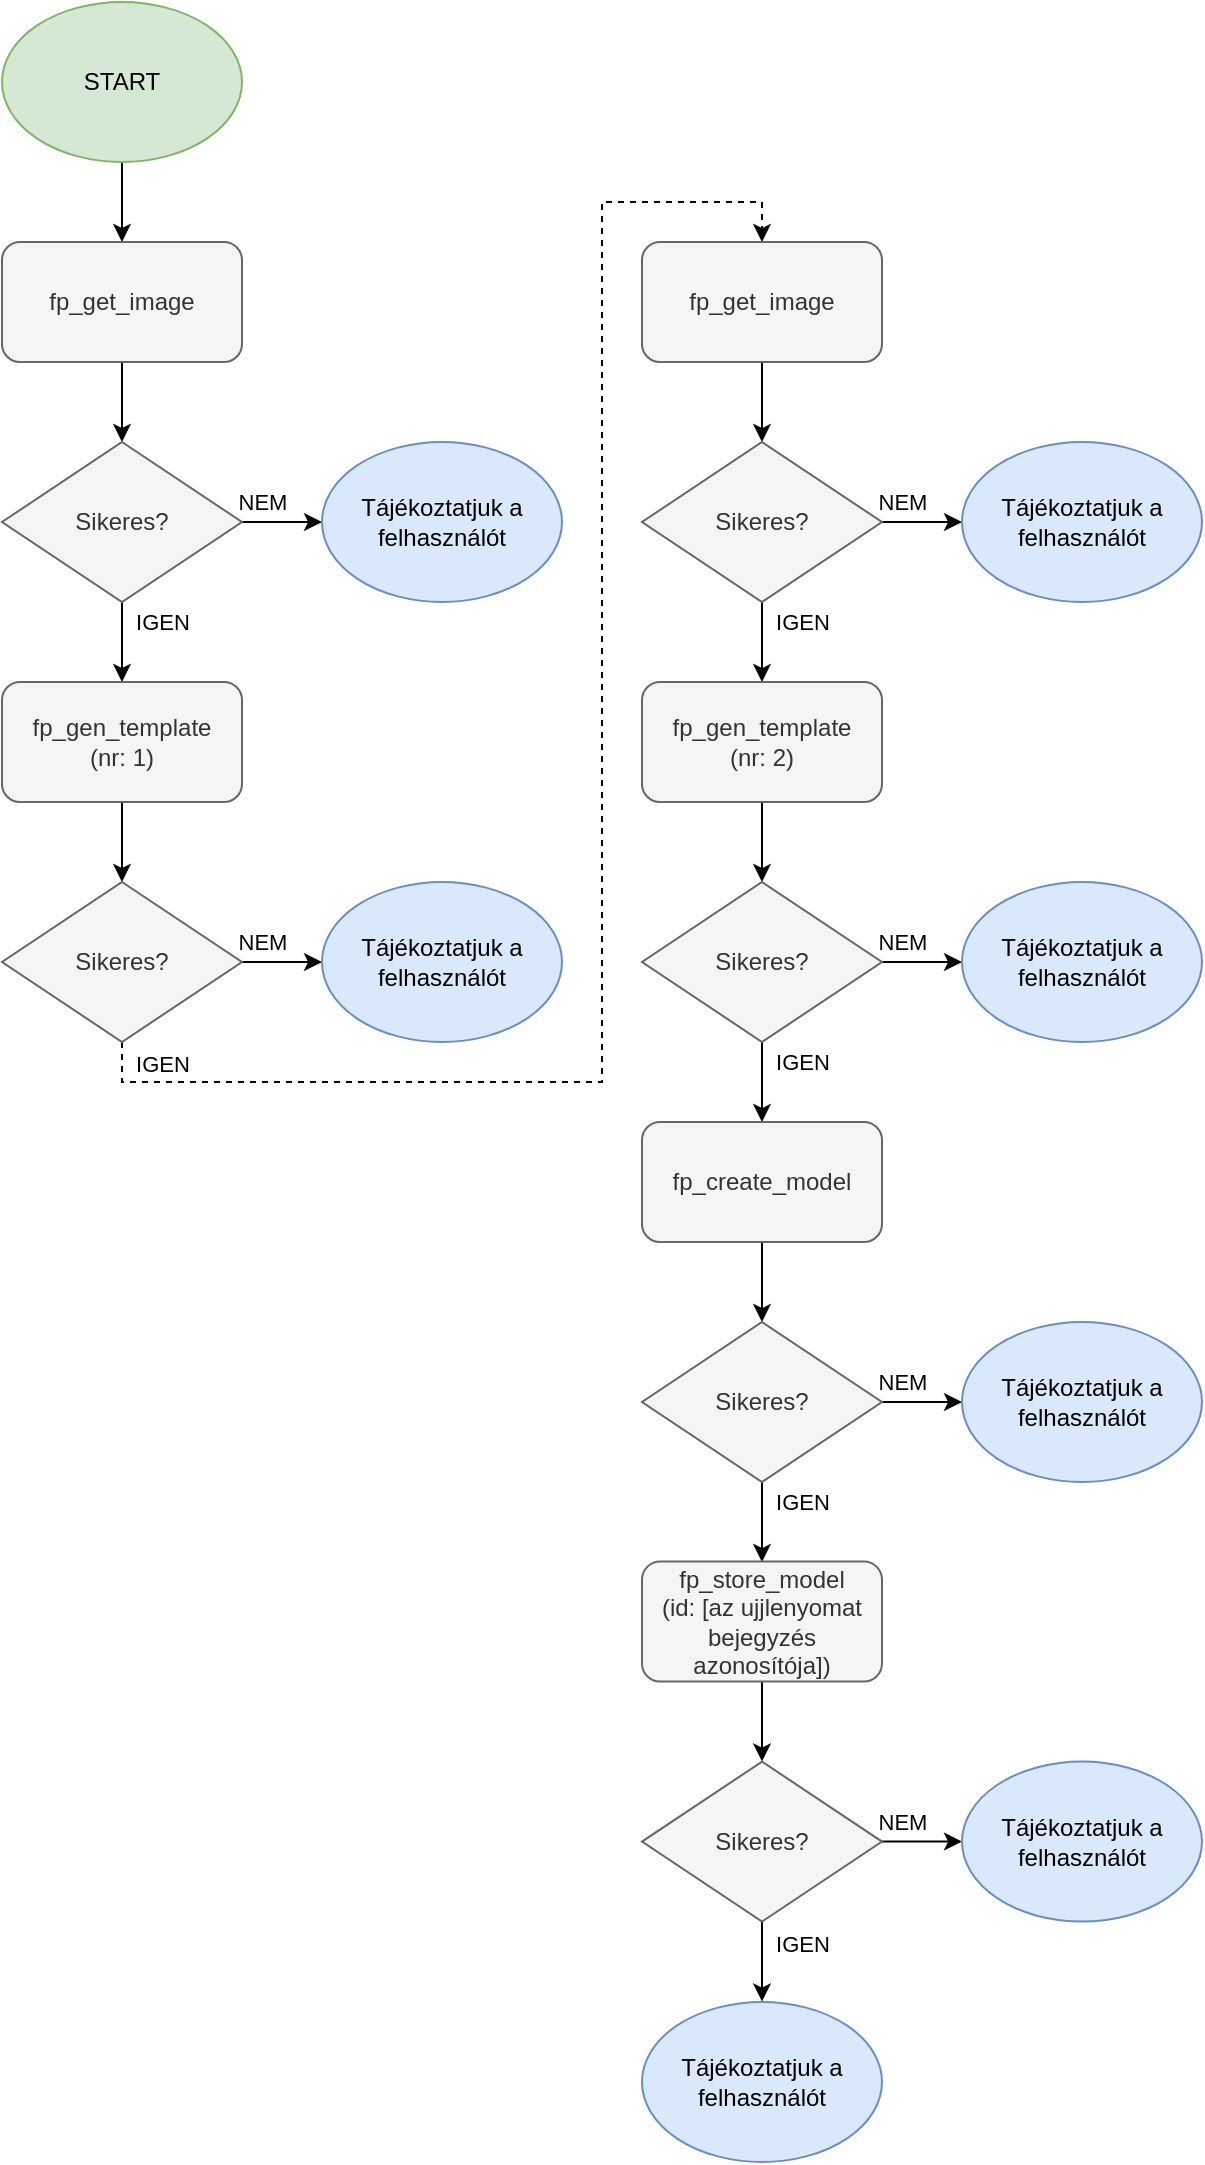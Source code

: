 <mxfile version="21.6.8" type="device">
  <diagram name="Page-1" id="evBm2OVuuemNM05SvKdR">
    <mxGraphModel dx="1418" dy="828" grid="1" gridSize="10" guides="1" tooltips="1" connect="1" arrows="1" fold="1" page="1" pageScale="1" pageWidth="827" pageHeight="1169" math="0" shadow="0">
      <root>
        <mxCell id="0" />
        <mxCell id="1" parent="0" />
        <mxCell id="pmROQtzwA_wPzSzfJlvw-3" style="edgeStyle=orthogonalEdgeStyle;rounded=0;orthogonalLoop=1;jettySize=auto;html=1;exitX=0.5;exitY=1;exitDx=0;exitDy=0;" parent="1" source="pmROQtzwA_wPzSzfJlvw-1" target="pmROQtzwA_wPzSzfJlvw-2" edge="1">
          <mxGeometry relative="1" as="geometry" />
        </mxCell>
        <mxCell id="pmROQtzwA_wPzSzfJlvw-1" value="START" style="ellipse;whiteSpace=wrap;html=1;fillColor=#d5e8d4;strokeColor=#82b366;" parent="1" vertex="1">
          <mxGeometry x="40" y="40" width="120" height="80" as="geometry" />
        </mxCell>
        <mxCell id="pmROQtzwA_wPzSzfJlvw-5" style="edgeStyle=orthogonalEdgeStyle;rounded=0;orthogonalLoop=1;jettySize=auto;html=1;exitX=0.5;exitY=1;exitDx=0;exitDy=0;entryX=0.5;entryY=0;entryDx=0;entryDy=0;" parent="1" source="pmROQtzwA_wPzSzfJlvw-2" target="pmROQtzwA_wPzSzfJlvw-4" edge="1">
          <mxGeometry relative="1" as="geometry" />
        </mxCell>
        <mxCell id="pmROQtzwA_wPzSzfJlvw-2" value="fp_get_image" style="rounded=1;whiteSpace=wrap;html=1;fillColor=#f5f5f5;fontColor=#333333;strokeColor=#666666;" parent="1" vertex="1">
          <mxGeometry x="40" y="160" width="120" height="60" as="geometry" />
        </mxCell>
        <mxCell id="pmROQtzwA_wPzSzfJlvw-7" style="edgeStyle=orthogonalEdgeStyle;rounded=0;orthogonalLoop=1;jettySize=auto;html=1;exitX=1;exitY=0.5;exitDx=0;exitDy=0;" parent="1" source="pmROQtzwA_wPzSzfJlvw-4" target="pmROQtzwA_wPzSzfJlvw-6" edge="1">
          <mxGeometry relative="1" as="geometry" />
        </mxCell>
        <mxCell id="pmROQtzwA_wPzSzfJlvw-9" value="NEM&lt;br&gt;" style="edgeLabel;html=1;align=center;verticalAlign=middle;resizable=0;points=[];" parent="pmROQtzwA_wPzSzfJlvw-7" vertex="1" connectable="0">
          <mxGeometry x="0.2" y="-1" relative="1" as="geometry">
            <mxPoint x="-14" y="-11" as="offset" />
          </mxGeometry>
        </mxCell>
        <mxCell id="pmROQtzwA_wPzSzfJlvw-11" style="edgeStyle=orthogonalEdgeStyle;rounded=0;orthogonalLoop=1;jettySize=auto;html=1;exitX=0.5;exitY=1;exitDx=0;exitDy=0;entryX=0.5;entryY=0;entryDx=0;entryDy=0;" parent="1" source="pmROQtzwA_wPzSzfJlvw-4" target="pmROQtzwA_wPzSzfJlvw-10" edge="1">
          <mxGeometry relative="1" as="geometry" />
        </mxCell>
        <mxCell id="pmROQtzwA_wPzSzfJlvw-12" value="IGEN" style="edgeLabel;html=1;align=center;verticalAlign=middle;resizable=0;points=[];" parent="pmROQtzwA_wPzSzfJlvw-11" vertex="1" connectable="0">
          <mxGeometry x="-0.076" y="-1" relative="1" as="geometry">
            <mxPoint x="21" y="-9" as="offset" />
          </mxGeometry>
        </mxCell>
        <mxCell id="pmROQtzwA_wPzSzfJlvw-4" value="Sikeres?" style="rhombus;whiteSpace=wrap;html=1;fillColor=#f5f5f5;fontColor=#333333;strokeColor=#666666;" parent="1" vertex="1">
          <mxGeometry x="40" y="260" width="120" height="80" as="geometry" />
        </mxCell>
        <mxCell id="pmROQtzwA_wPzSzfJlvw-6" value="Tájékoztatjuk a felhasználót" style="ellipse;whiteSpace=wrap;html=1;fillColor=#dae8fc;strokeColor=#6c8ebf;" parent="1" vertex="1">
          <mxGeometry x="200" y="260" width="120" height="80" as="geometry" />
        </mxCell>
        <mxCell id="pmROQtzwA_wPzSzfJlvw-20" style="edgeStyle=orthogonalEdgeStyle;rounded=0;orthogonalLoop=1;jettySize=auto;html=1;exitX=0.5;exitY=1;exitDx=0;exitDy=0;entryX=0.5;entryY=0;entryDx=0;entryDy=0;" parent="1" source="pmROQtzwA_wPzSzfJlvw-10" target="pmROQtzwA_wPzSzfJlvw-17" edge="1">
          <mxGeometry relative="1" as="geometry" />
        </mxCell>
        <mxCell id="pmROQtzwA_wPzSzfJlvw-10" value="fp_gen_template&lt;br&gt;(nr: 1)" style="rounded=1;whiteSpace=wrap;html=1;fillColor=#f5f5f5;strokeColor=#666666;fontColor=#333333;" parent="1" vertex="1">
          <mxGeometry x="40" y="380" width="120" height="60" as="geometry" />
        </mxCell>
        <mxCell id="pmROQtzwA_wPzSzfJlvw-13" style="edgeStyle=orthogonalEdgeStyle;rounded=0;orthogonalLoop=1;jettySize=auto;html=1;exitX=1;exitY=0.5;exitDx=0;exitDy=0;" parent="1" source="pmROQtzwA_wPzSzfJlvw-17" target="pmROQtzwA_wPzSzfJlvw-18" edge="1">
          <mxGeometry relative="1" as="geometry" />
        </mxCell>
        <mxCell id="pmROQtzwA_wPzSzfJlvw-14" value="NEM&lt;br&gt;" style="edgeLabel;html=1;align=center;verticalAlign=middle;resizable=0;points=[];" parent="pmROQtzwA_wPzSzfJlvw-13" vertex="1" connectable="0">
          <mxGeometry x="0.2" y="-1" relative="1" as="geometry">
            <mxPoint x="-14" y="-11" as="offset" />
          </mxGeometry>
        </mxCell>
        <mxCell id="pmROQtzwA_wPzSzfJlvw-56" style="edgeStyle=orthogonalEdgeStyle;rounded=0;orthogonalLoop=1;jettySize=auto;html=1;exitX=0.5;exitY=1;exitDx=0;exitDy=0;entryX=0.5;entryY=0;entryDx=0;entryDy=0;dashed=1;" parent="1" source="pmROQtzwA_wPzSzfJlvw-17" target="pmROQtzwA_wPzSzfJlvw-43" edge="1">
          <mxGeometry relative="1" as="geometry">
            <Array as="points">
              <mxPoint x="100" y="580" />
              <mxPoint x="340" y="580" />
              <mxPoint x="340" y="140" />
              <mxPoint x="420" y="140" />
            </Array>
          </mxGeometry>
        </mxCell>
        <mxCell id="pmROQtzwA_wPzSzfJlvw-59" value="IGEN" style="edgeLabel;html=1;align=center;verticalAlign=middle;resizable=0;points=[];" parent="pmROQtzwA_wPzSzfJlvw-56" vertex="1" connectable="0">
          <mxGeometry x="-0.973" relative="1" as="geometry">
            <mxPoint x="20" as="offset" />
          </mxGeometry>
        </mxCell>
        <mxCell id="pmROQtzwA_wPzSzfJlvw-17" value="Sikeres?" style="rhombus;whiteSpace=wrap;html=1;fillColor=#f5f5f5;fontColor=#333333;strokeColor=#666666;" parent="1" vertex="1">
          <mxGeometry x="40" y="480" width="120" height="80" as="geometry" />
        </mxCell>
        <mxCell id="pmROQtzwA_wPzSzfJlvw-18" value="Tájékoztatjuk a felhasználót" style="ellipse;whiteSpace=wrap;html=1;fillColor=#dae8fc;strokeColor=#6c8ebf;" parent="1" vertex="1">
          <mxGeometry x="200" y="480" width="120" height="80" as="geometry" />
        </mxCell>
        <mxCell id="pmROQtzwA_wPzSzfJlvw-42" style="edgeStyle=orthogonalEdgeStyle;rounded=0;orthogonalLoop=1;jettySize=auto;html=1;exitX=0.5;exitY=1;exitDx=0;exitDy=0;entryX=0.5;entryY=0;entryDx=0;entryDy=0;" parent="1" source="pmROQtzwA_wPzSzfJlvw-43" target="pmROQtzwA_wPzSzfJlvw-48" edge="1">
          <mxGeometry relative="1" as="geometry" />
        </mxCell>
        <mxCell id="pmROQtzwA_wPzSzfJlvw-43" value="fp_get_image" style="rounded=1;whiteSpace=wrap;html=1;fillColor=#f5f5f5;strokeColor=#666666;fontColor=#333333;" parent="1" vertex="1">
          <mxGeometry x="360" y="160" width="120" height="60" as="geometry" />
        </mxCell>
        <mxCell id="pmROQtzwA_wPzSzfJlvw-44" style="edgeStyle=orthogonalEdgeStyle;rounded=0;orthogonalLoop=1;jettySize=auto;html=1;exitX=1;exitY=0.5;exitDx=0;exitDy=0;" parent="1" source="pmROQtzwA_wPzSzfJlvw-48" target="pmROQtzwA_wPzSzfJlvw-49" edge="1">
          <mxGeometry relative="1" as="geometry" />
        </mxCell>
        <mxCell id="pmROQtzwA_wPzSzfJlvw-45" value="NEM&lt;br&gt;" style="edgeLabel;html=1;align=center;verticalAlign=middle;resizable=0;points=[];" parent="pmROQtzwA_wPzSzfJlvw-44" vertex="1" connectable="0">
          <mxGeometry x="0.2" y="-1" relative="1" as="geometry">
            <mxPoint x="-14" y="-11" as="offset" />
          </mxGeometry>
        </mxCell>
        <mxCell id="pmROQtzwA_wPzSzfJlvw-46" style="edgeStyle=orthogonalEdgeStyle;rounded=0;orthogonalLoop=1;jettySize=auto;html=1;exitX=0.5;exitY=1;exitDx=0;exitDy=0;entryX=0.5;entryY=0;entryDx=0;entryDy=0;" parent="1" source="pmROQtzwA_wPzSzfJlvw-48" target="pmROQtzwA_wPzSzfJlvw-51" edge="1">
          <mxGeometry relative="1" as="geometry" />
        </mxCell>
        <mxCell id="pmROQtzwA_wPzSzfJlvw-47" value="IGEN" style="edgeLabel;html=1;align=center;verticalAlign=middle;resizable=0;points=[];" parent="pmROQtzwA_wPzSzfJlvw-46" vertex="1" connectable="0">
          <mxGeometry x="-0.076" y="-1" relative="1" as="geometry">
            <mxPoint x="21" y="-9" as="offset" />
          </mxGeometry>
        </mxCell>
        <mxCell id="pmROQtzwA_wPzSzfJlvw-48" value="Sikeres?" style="rhombus;whiteSpace=wrap;html=1;fillColor=#f5f5f5;fontColor=#333333;strokeColor=#666666;" parent="1" vertex="1">
          <mxGeometry x="360" y="260" width="120" height="80" as="geometry" />
        </mxCell>
        <mxCell id="pmROQtzwA_wPzSzfJlvw-49" value="Tájékoztatjuk a felhasználót" style="ellipse;whiteSpace=wrap;html=1;fillColor=#dae8fc;strokeColor=#6c8ebf;" parent="1" vertex="1">
          <mxGeometry x="520" y="260" width="120" height="80" as="geometry" />
        </mxCell>
        <mxCell id="pmROQtzwA_wPzSzfJlvw-50" style="edgeStyle=orthogonalEdgeStyle;rounded=0;orthogonalLoop=1;jettySize=auto;html=1;exitX=0.5;exitY=1;exitDx=0;exitDy=0;entryX=0.5;entryY=0;entryDx=0;entryDy=0;" parent="1" source="pmROQtzwA_wPzSzfJlvw-51" target="pmROQtzwA_wPzSzfJlvw-54" edge="1">
          <mxGeometry relative="1" as="geometry" />
        </mxCell>
        <mxCell id="pmROQtzwA_wPzSzfJlvw-51" value="fp_gen_template&lt;br&gt;(nr: 2)" style="rounded=1;whiteSpace=wrap;html=1;fillColor=#f5f5f5;fontColor=#333333;strokeColor=#666666;" parent="1" vertex="1">
          <mxGeometry x="360" y="380" width="120" height="60" as="geometry" />
        </mxCell>
        <mxCell id="pmROQtzwA_wPzSzfJlvw-52" style="edgeStyle=orthogonalEdgeStyle;rounded=0;orthogonalLoop=1;jettySize=auto;html=1;exitX=1;exitY=0.5;exitDx=0;exitDy=0;" parent="1" source="pmROQtzwA_wPzSzfJlvw-54" target="pmROQtzwA_wPzSzfJlvw-55" edge="1">
          <mxGeometry relative="1" as="geometry" />
        </mxCell>
        <mxCell id="pmROQtzwA_wPzSzfJlvw-53" value="NEM&lt;br&gt;" style="edgeLabel;html=1;align=center;verticalAlign=middle;resizable=0;points=[];" parent="pmROQtzwA_wPzSzfJlvw-52" vertex="1" connectable="0">
          <mxGeometry x="0.2" y="-1" relative="1" as="geometry">
            <mxPoint x="-14" y="-11" as="offset" />
          </mxGeometry>
        </mxCell>
        <mxCell id="pmROQtzwA_wPzSzfJlvw-58" style="edgeStyle=orthogonalEdgeStyle;rounded=0;orthogonalLoop=1;jettySize=auto;html=1;exitX=0.5;exitY=1;exitDx=0;exitDy=0;entryX=0.5;entryY=0;entryDx=0;entryDy=0;" parent="1" source="pmROQtzwA_wPzSzfJlvw-54" target="pmROQtzwA_wPzSzfJlvw-57" edge="1">
          <mxGeometry relative="1" as="geometry" />
        </mxCell>
        <mxCell id="pmROQtzwA_wPzSzfJlvw-60" value="IGEN" style="edgeLabel;html=1;align=center;verticalAlign=middle;resizable=0;points=[];" parent="pmROQtzwA_wPzSzfJlvw-58" vertex="1" connectable="0">
          <mxGeometry x="-0.24" y="2" relative="1" as="geometry">
            <mxPoint x="18" y="-5" as="offset" />
          </mxGeometry>
        </mxCell>
        <mxCell id="pmROQtzwA_wPzSzfJlvw-54" value="Sikeres?" style="rhombus;whiteSpace=wrap;html=1;fillColor=#f5f5f5;fontColor=#333333;strokeColor=#666666;" parent="1" vertex="1">
          <mxGeometry x="360" y="480" width="120" height="80" as="geometry" />
        </mxCell>
        <mxCell id="pmROQtzwA_wPzSzfJlvw-55" value="Tájékoztatjuk a felhasználót" style="ellipse;whiteSpace=wrap;html=1;fillColor=#dae8fc;strokeColor=#6c8ebf;" parent="1" vertex="1">
          <mxGeometry x="520" y="480" width="120" height="80" as="geometry" />
        </mxCell>
        <mxCell id="pmROQtzwA_wPzSzfJlvw-67" style="edgeStyle=orthogonalEdgeStyle;rounded=0;orthogonalLoop=1;jettySize=auto;html=1;exitX=0.5;exitY=1;exitDx=0;exitDy=0;entryX=0.5;entryY=0;entryDx=0;entryDy=0;" parent="1" source="pmROQtzwA_wPzSzfJlvw-57" target="pmROQtzwA_wPzSzfJlvw-65" edge="1">
          <mxGeometry relative="1" as="geometry" />
        </mxCell>
        <mxCell id="pmROQtzwA_wPzSzfJlvw-57" value="fp_create_model" style="rounded=1;whiteSpace=wrap;html=1;fillColor=#f5f5f5;fontColor=#333333;strokeColor=#666666;" parent="1" vertex="1">
          <mxGeometry x="360" y="600" width="120" height="60" as="geometry" />
        </mxCell>
        <mxCell id="pmROQtzwA_wPzSzfJlvw-61" style="edgeStyle=orthogonalEdgeStyle;rounded=0;orthogonalLoop=1;jettySize=auto;html=1;exitX=1;exitY=0.5;exitDx=0;exitDy=0;" parent="1" source="pmROQtzwA_wPzSzfJlvw-65" target="pmROQtzwA_wPzSzfJlvw-66" edge="1">
          <mxGeometry relative="1" as="geometry" />
        </mxCell>
        <mxCell id="pmROQtzwA_wPzSzfJlvw-62" value="NEM&lt;br&gt;" style="edgeLabel;html=1;align=center;verticalAlign=middle;resizable=0;points=[];" parent="pmROQtzwA_wPzSzfJlvw-61" vertex="1" connectable="0">
          <mxGeometry x="0.2" y="-1" relative="1" as="geometry">
            <mxPoint x="-14" y="-11" as="offset" />
          </mxGeometry>
        </mxCell>
        <mxCell id="pmROQtzwA_wPzSzfJlvw-63" style="edgeStyle=orthogonalEdgeStyle;rounded=0;orthogonalLoop=1;jettySize=auto;html=1;exitX=0.5;exitY=1;exitDx=0;exitDy=0;entryX=0.5;entryY=0;entryDx=0;entryDy=0;" parent="1" source="pmROQtzwA_wPzSzfJlvw-65" edge="1">
          <mxGeometry relative="1" as="geometry">
            <mxPoint x="420" y="820" as="targetPoint" />
          </mxGeometry>
        </mxCell>
        <mxCell id="pmROQtzwA_wPzSzfJlvw-64" value="IGEN" style="edgeLabel;html=1;align=center;verticalAlign=middle;resizable=0;points=[];" parent="pmROQtzwA_wPzSzfJlvw-63" vertex="1" connectable="0">
          <mxGeometry x="-0.24" y="2" relative="1" as="geometry">
            <mxPoint x="18" y="-5" as="offset" />
          </mxGeometry>
        </mxCell>
        <mxCell id="pmROQtzwA_wPzSzfJlvw-65" value="Sikeres?" style="rhombus;whiteSpace=wrap;html=1;fillColor=#f5f5f5;fontColor=#333333;strokeColor=#666666;" parent="1" vertex="1">
          <mxGeometry x="360" y="700" width="120" height="80" as="geometry" />
        </mxCell>
        <mxCell id="pmROQtzwA_wPzSzfJlvw-66" value="Tájékoztatjuk a felhasználót" style="ellipse;whiteSpace=wrap;html=1;fillColor=#dae8fc;strokeColor=#6c8ebf;" parent="1" vertex="1">
          <mxGeometry x="520" y="700" width="120" height="80" as="geometry" />
        </mxCell>
        <mxCell id="pmROQtzwA_wPzSzfJlvw-76" value="IGEN" style="edgeLabel;html=1;align=center;verticalAlign=middle;resizable=0;points=[];" parent="1" vertex="1" connectable="0">
          <mxGeometry x="440" y="790" as="geometry" />
        </mxCell>
        <mxCell id="pmROQtzwA_wPzSzfJlvw-77" style="edgeStyle=orthogonalEdgeStyle;rounded=0;orthogonalLoop=1;jettySize=auto;html=1;exitX=0.5;exitY=1;exitDx=0;exitDy=0;entryX=0.5;entryY=0;entryDx=0;entryDy=0;" parent="1" source="pmROQtzwA_wPzSzfJlvw-78" target="pmROQtzwA_wPzSzfJlvw-83" edge="1">
          <mxGeometry relative="1" as="geometry" />
        </mxCell>
        <mxCell id="pmROQtzwA_wPzSzfJlvw-78" value="fp_store_model&lt;br&gt;(id: [az ujjlenyomat bejegyzés azonosítója])" style="rounded=1;whiteSpace=wrap;html=1;fillColor=#f5f5f5;fontColor=#333333;strokeColor=#666666;" parent="1" vertex="1">
          <mxGeometry x="360" y="819.8" width="120" height="60" as="geometry" />
        </mxCell>
        <mxCell id="pmROQtzwA_wPzSzfJlvw-79" style="edgeStyle=orthogonalEdgeStyle;rounded=0;orthogonalLoop=1;jettySize=auto;html=1;exitX=1;exitY=0.5;exitDx=0;exitDy=0;" parent="1" source="pmROQtzwA_wPzSzfJlvw-83" target="pmROQtzwA_wPzSzfJlvw-84" edge="1">
          <mxGeometry relative="1" as="geometry" />
        </mxCell>
        <mxCell id="pmROQtzwA_wPzSzfJlvw-80" value="NEM&lt;br&gt;" style="edgeLabel;html=1;align=center;verticalAlign=middle;resizable=0;points=[];" parent="pmROQtzwA_wPzSzfJlvw-79" vertex="1" connectable="0">
          <mxGeometry x="0.2" y="-1" relative="1" as="geometry">
            <mxPoint x="-14" y="-11" as="offset" />
          </mxGeometry>
        </mxCell>
        <mxCell id="pmROQtzwA_wPzSzfJlvw-81" style="edgeStyle=orthogonalEdgeStyle;rounded=0;orthogonalLoop=1;jettySize=auto;html=1;exitX=0.5;exitY=1;exitDx=0;exitDy=0;entryX=0.5;entryY=0;entryDx=0;entryDy=0;" parent="1" source="pmROQtzwA_wPzSzfJlvw-83" edge="1">
          <mxGeometry relative="1" as="geometry">
            <mxPoint x="420" y="1039.8" as="targetPoint" />
          </mxGeometry>
        </mxCell>
        <mxCell id="pmROQtzwA_wPzSzfJlvw-82" value="IGEN" style="edgeLabel;html=1;align=center;verticalAlign=middle;resizable=0;points=[];" parent="pmROQtzwA_wPzSzfJlvw-81" vertex="1" connectable="0">
          <mxGeometry x="-0.24" y="2" relative="1" as="geometry">
            <mxPoint x="18" y="-5" as="offset" />
          </mxGeometry>
        </mxCell>
        <mxCell id="pmROQtzwA_wPzSzfJlvw-83" value="Sikeres?" style="rhombus;whiteSpace=wrap;html=1;fillColor=#f5f5f5;fontColor=#333333;strokeColor=#666666;" parent="1" vertex="1">
          <mxGeometry x="360" y="919.8" width="120" height="80" as="geometry" />
        </mxCell>
        <mxCell id="pmROQtzwA_wPzSzfJlvw-84" value="Tájékoztatjuk a felhasználót" style="ellipse;whiteSpace=wrap;html=1;fillColor=#dae8fc;strokeColor=#6c8ebf;" parent="1" vertex="1">
          <mxGeometry x="520" y="919.8" width="120" height="80" as="geometry" />
        </mxCell>
        <mxCell id="pmROQtzwA_wPzSzfJlvw-85" value="Tájékoztatjuk a felhasználót" style="ellipse;whiteSpace=wrap;html=1;fillColor=#dae8fc;strokeColor=#6c8ebf;" parent="1" vertex="1">
          <mxGeometry x="360" y="1040" width="120" height="80" as="geometry" />
        </mxCell>
      </root>
    </mxGraphModel>
  </diagram>
</mxfile>
